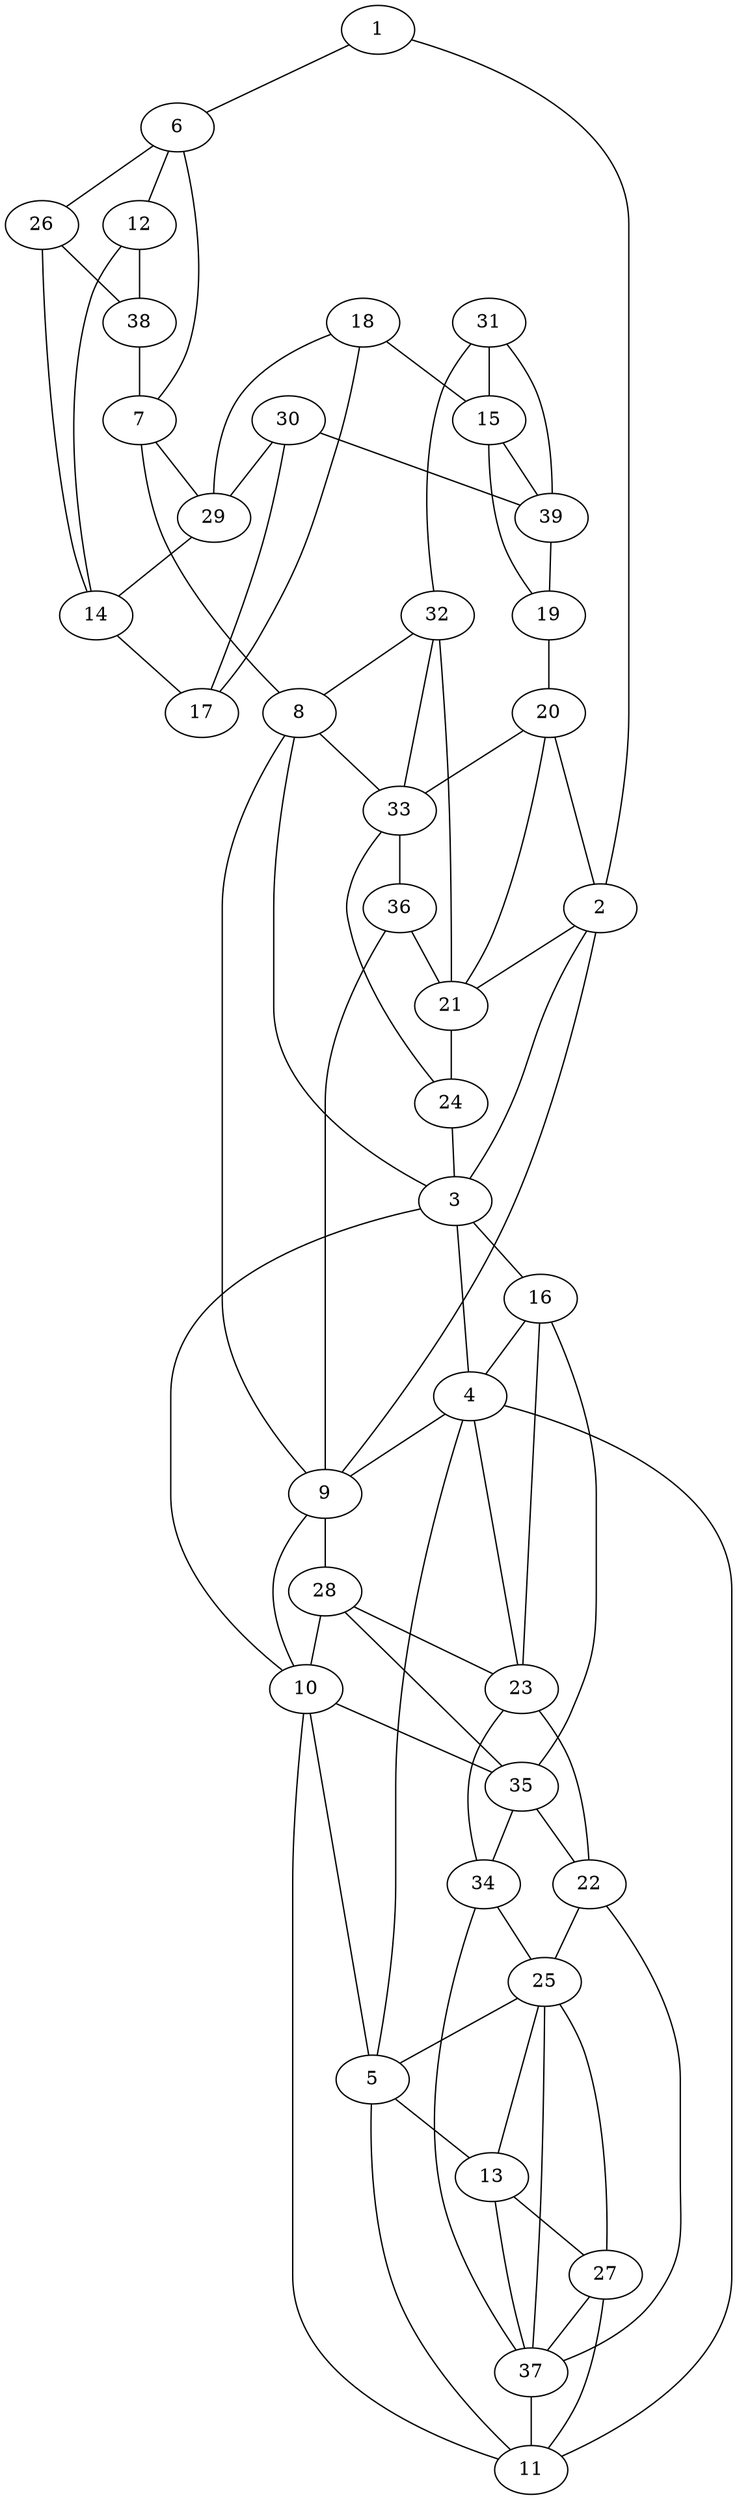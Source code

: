 graph pdb1dmx {
	1	 [aaLength=3,
		sequence=CED,
		type=0];
	2	 [aaLength=6,
		sequence=AHHQAL,
		type=0];
	1 -- 2	 [distance0="81.72595",
		frequency=1,
		type0=3];
	6	 [aaLength=3,
		sequence=CRY,
		type=0];
	1 -- 6	 [distance0="20.59136",
		frequency=1,
		type0=1];
	3	 [aaLength=12,
		sequence=MGPFDPSCLMPA,
		type=0];
	2 -- 3	 [distance0="36.65338",
		frequency=1,
		type0=1];
	9	 [aaLength=12,
		sequence=MGPFDPSCLMPA,
		type=0];
	2 -- 9	 [distance0="36.74632",
		frequency=1,
		type0=2];
	21	 [aaLength=8,
		sequence=DVLPEVRH,
		type=1];
	2 -- 21	 [distance0="4.0",
		frequency=1,
		type0=4];
	4	 [aaLength=4,
		sequence=PLAE,
		type=0];
	3 -- 4	 [distance0="26.25429",
		frequency=1,
		type0=2];
	16	 [aaLength=3,
		sequence=YPG,
		type=1];
	3 -- 16	 [distance0="6.0",
		frequency=1,
		type0=4];
	4 -- 9	 [distance0="29.94051",
		frequency=1,
		type0=3];
	23	 [aaLength=6,
		sequence=QKTPVE,
		type=1];
	4 -- 23	 [distance0="6.0",
		frequency=1,
		type0=4];
	5	 [aaLength=9,
		sequence=MVNNYRPLQ,
		type=0];
	5 -- 4	 [distance0="40.47287",
		frequency=1,
		type0=3];
	10	 [aaLength=4,
		sequence=PLAE,
		type=0];
	5 -- 10	 [distance0="39.25038",
		frequency=1,
		type0=2];
	11	 [aaLength=9,
		sequence=MVNNYRPLQ,
		type=0];
	5 -- 11	 [distance0="17.97667",
		frequency=1,
		type0=1];
	13	 [aaLength=3,
		sequence=vanDerWaals,
		type=1];
	5 -- 13	 [distance0="20.0",
		frequency=1,
		type0=4];
	12	 [aaLength=3,
		sequence=LWN,
		type=1];
	6 -- 12	 [distance0="91.9781",
		frequency=1,
		type0=3];
	7	 [aaLength=3,
		sequence=CED,
		type=0];
	6 -- 7	 [distance0="32.77068",
		frequency=1,
		type0=2];
	26	 [aaLength=3,
		sequence=LWN,
		type=1];
	6 -- 26	 [distance0="0.0",
		frequency=1,
		type0=5];
	8	 [aaLength=6,
		sequence=AHHQAL,
		type=0];
	7 -- 8	 [distance0="78.93955",
		frequency=1,
		type0=3];
	29	 [aaLength=6,
		sequence=SGISGG,
		type=1];
	7 -- 29	 [distance0="0.0",
		frequency=1,
		type0=5];
	8 -- 3	 [distance0="36.89064",
		frequency=1,
		type0=2];
	8 -- 9	 [distance0="34.72062",
		frequency=1,
		type0=1];
	33	 [aaLength=8,
		sequence=DVLPEVRH,
		type=1];
	8 -- 33	 [distance0="4.0",
		frequency=1,
		type0=4];
	9 -- 10	 [distance0="29.46149",
		frequency=1,
		type0=2];
	28	 [aaLength=3,
		sequence=YPG,
		type=1];
	9 -- 28	 [distance0="6.0",
		frequency=1,
		type0=4];
	10 -- 3	 [distance0="27.08131",
		frequency=1,
		type0=2];
	35	 [aaLength=6,
		sequence=QKTPVE,
		type=1];
	10 -- 35	 [distance0="6.0",
		frequency=1,
		type0=4];
	11 -- 4	 [distance0="42.41252",
		frequency=1,
		type0=2];
	11 -- 10	 [distance0="43.89478",
		frequency=1,
		type0=3];
	27	 [aaLength=3,
		sequence=vanDerWaals,
		type=1];
	11 -- 27	 [distance0="20.0",
		frequency=1,
		type0=4];
	14	 [aaLength=3,
		sequence=EFD,
		type=1];
	12 -- 14	 [distance0="10.0",
		distance1="7.0",
		frequency=2,
		type0=3,
		type1=4];
	38	 [aaLength=6,
		sequence=FQVEFD,
		type=1];
	12 -- 38	 [distance0="7.0",
		frequency=1,
		type0=2];
	25	 [aaLength=3,
		sequence=EED,
		type=1];
	13 -- 25	 [distance0="40.0",
		frequency=1,
		type0=2];
	13 -- 27	 [distance0="0.0",
		frequency=1,
		type0=1];
	37	 [aaLength=3,
		sequence=EED,
		type=1];
	13 -- 37	 [distance0="40.0",
		frequency=1,
		type0=3];
	17	 [aaLength=6,
		sequence=SGISGG,
		type=1];
	14 -- 17	 [distance0="8.0",
		distance1="5.0",
		frequency=2,
		type0=2,
		type1=4];
	15	 [aaLength=3,
		sequence=ATD,
		type=1];
	19	 [aaLength=10,
		sequence=VDGHTYPAEL,
		type=1];
	15 -- 19	 [distance0="10.0",
		distance1="7.0",
		frequency=2,
		type0=2,
		type1=4];
	39	 [aaLength=5,
		sequence=ATDEW,
		type=1];
	15 -- 39	 [distance0="0.0",
		frequency=1,
		type0=1];
	16 -- 4	 [distance0="5.0",
		frequency=1,
		type0=4];
	16 -- 23	 [distance0="18.0",
		frequency=1,
		type0=2];
	16 -- 35	 [distance0="18.0",
		frequency=1,
		type0=3];
	18	 [aaLength=5,
		sequence=HYRLK,
		type=1];
	18 -- 15	 [distance0="7.0",
		frequency=1,
		type0=4];
	18 -- 17	 [distance0="10.0",
		frequency=1,
		type0=2];
	18 -- 29	 [distance0="10.0",
		frequency=1,
		type0=3];
	20	 [aaLength=9,
		sequence=GENGLAVIG,
		type=1];
	19 -- 20	 [distance0="18.0",
		frequency=1,
		type0=4];
	20 -- 2	 [distance0="6.0",
		frequency=1,
		type0=4];
	20 -- 21	 [distance0="25.0",
		frequency=1,
		type0=2];
	20 -- 33	 [distance0="25.0",
		frequency=1,
		type0=3];
	24	 [aaLength=3,
		sequence=HKD,
		type=1];
	21 -- 24	 [distance0="7.0",
		distance1="0.0",
		frequency=2,
		type0=2,
		type1=5];
	22	 [aaLength=6,
		sequence=TLLFSG,
		type=1];
	22 -- 25	 [distance0="9.0",
		distance1="3.0",
		frequency=2,
		type0=2,
		type1=4];
	23 -- 22	 [distance0="16.0",
		distance1="10.0",
		frequency=2,
		type0=2,
		type1=4];
	34	 [aaLength=6,
		sequence=TLLFSG,
		type=1];
	23 -- 34	 [distance0="16.0",
		frequency=1,
		type0=3];
	24 -- 3	 [distance0="4.0",
		frequency=1,
		type0=4];
	25 -- 5	 [distance0="1.0",
		frequency=1,
		type0=4];
	25 -- 37	 [distance0="0.0",
		frequency=1,
		type0=1];
	26 -- 14	 [distance0="10.0",
		frequency=1,
		type0=3];
	26 -- 38	 [distance0="7.0",
		distance1="4.0",
		frequency=2,
		type0=2,
		type1=4];
	27 -- 25	 [distance0="40.0",
		frequency=1,
		type0=2];
	27 -- 37	 [distance0="40.0",
		frequency=1,
		type0=3];
	28 -- 10	 [distance0="5.0",
		frequency=1,
		type0=4];
	28 -- 23	 [distance0="18.0",
		frequency=1,
		type0=2];
	28 -- 35	 [distance0="18.0",
		frequency=1,
		type0=3];
	29 -- 14	 [distance0="8.0",
		frequency=1,
		type0=2];
	30	 [aaLength=5,
		sequence=HYRLK,
		type=1];
	30 -- 17	 [distance0="10.0",
		frequency=1,
		type0=2];
	30 -- 29	 [distance0="10.0",
		frequency=1,
		type0=3];
	30 -- 39	 [distance0="7.0",
		frequency=1,
		type0=4];
	31	 [aaLength=10,
		sequence=VDGHTYPAEL,
		type=1];
	31 -- 15	 [distance0="10.0",
		frequency=1,
		type0=2];
	32	 [aaLength=9,
		sequence=GENGLAVIG,
		type=1];
	31 -- 32	 [distance0="18.0",
		frequency=1,
		type0=4];
	31 -- 39	 [distance0="10.0",
		frequency=1,
		type0=3];
	32 -- 8	 [distance0="6.0",
		frequency=1,
		type0=4];
	32 -- 21	 [distance0="25.0",
		frequency=1,
		type0=2];
	32 -- 33	 [distance0="25.0",
		frequency=1,
		type0=3];
	33 -- 24	 [distance0="7.0",
		frequency=1,
		type0=2];
	36	 [aaLength=3,
		sequence=HKD,
		type=1];
	33 -- 36	 [distance0="7.0",
		distance1="0.0",
		frequency=2,
		type0=3,
		type1=5];
	34 -- 25	 [distance0="9.0",
		frequency=1,
		type0=2];
	34 -- 37	 [distance0="9.0",
		distance1="3.0",
		frequency=2,
		type0=3,
		type1=4];
	35 -- 22	 [distance0="16.0",
		frequency=1,
		type0=2];
	35 -- 34	 [distance0="16.0",
		distance1="10.0",
		frequency=2,
		type0=3,
		type1=4];
	36 -- 9	 [distance0="4.0",
		frequency=1,
		type0=4];
	36 -- 21	 [distance0="7.0",
		frequency=1,
		type0=2];
	37 -- 11	 [distance0="1.0",
		frequency=1,
		type0=4];
	37 -- 22	 [distance0="9.0",
		frequency=1,
		type0=2];
	38 -- 7	 [distance0="2.0",
		frequency=1,
		type0=4];
	39 -- 19	 [distance0="10.0",
		frequency=1,
		type0=2];
}
